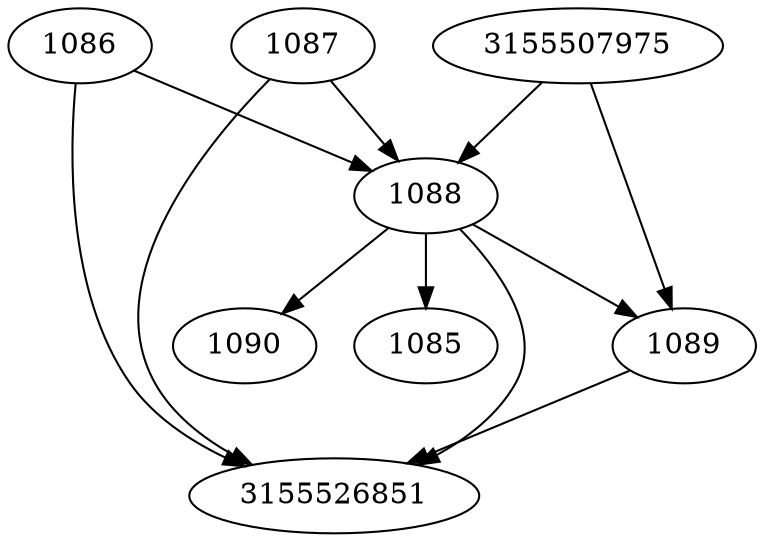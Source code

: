 strict digraph  {
1088;
1089;
1090;
3155526851;
3155507975;
1085;
1086;
1087;
1088 -> 1089;
1088 -> 1090;
1088 -> 3155526851;
1088 -> 1085;
1089 -> 3155526851;
3155507975 -> 1088;
3155507975 -> 1089;
1086 -> 1088;
1086 -> 3155526851;
1087 -> 1088;
1087 -> 3155526851;
}
